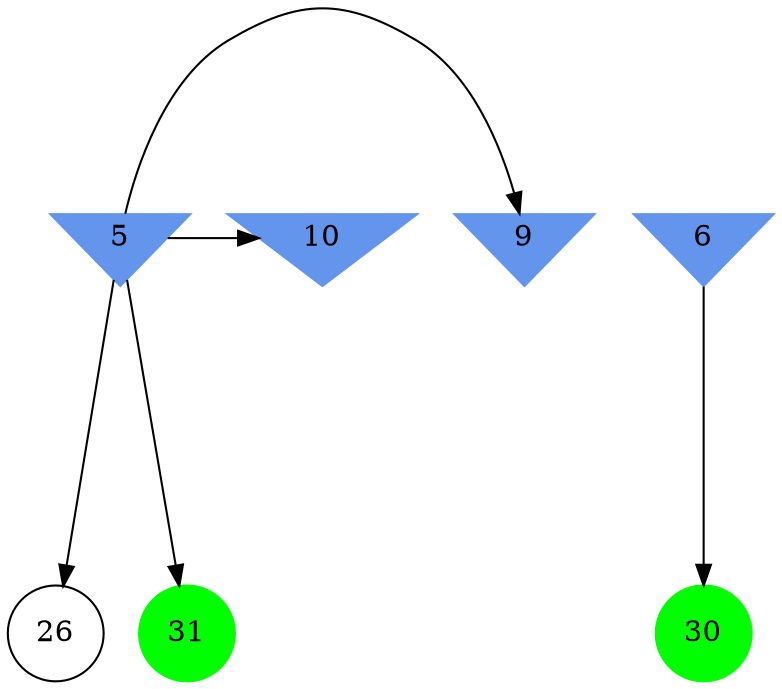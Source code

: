 digraph brain {
	ranksep=2.0;
	5 [shape=invtriangle,style=filled,color=cornflowerblue];
	6 [shape=invtriangle,style=filled,color=cornflowerblue];
	9 [shape=invtriangle,style=filled,color=cornflowerblue];
	10 [shape=invtriangle,style=filled,color=cornflowerblue];
	26 [shape=circle,color=black];
	30 [shape=circle,style=filled,color=green];
	31 [shape=circle,style=filled,color=green];
	6	->	30;
	5	->	10;
	5	->	9;
	5	->	26;
	5	->	31;
	{ rank=same; 5; 6; 9; 10; }
	{ rank=same; 26; }
	{ rank=same; 30; 31; }
}
